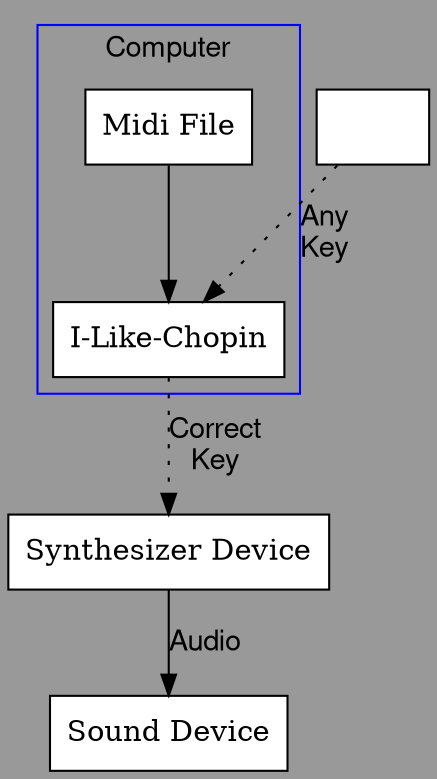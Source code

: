 digraph {
        bgcolor="#999999";
        splines=false;
        ranksep=0.5;
        fontname="Helvetica,Arial,sans-serif";
        node[shape=box, color=black, style=filled, fillcolor=white];
        edge [fontname="Helvetica,Arial,sans-serif", color=black];

        subgraph cluster_0 {
                label = "Computer";
                color=blue;
                MIDIFILE [label="Midi File"];
                ILC [label="I-Like-Chopin"];

        }

        MIDIFILE -> ILC
        ILC -> SYNTH:n [label="Correct\lKey",labeljust=l,style="dotted"];

        KEYBOARD[label="", image="Pianos_keyboard.png"];
        SYNTH [label="Synthesizer Device\n"];
        SOUNDEVICE[label="Sound Device"];

        KEYBOARD -> ILC [label="Any\rKey",style="dotted"];
        SYNTH -> SOUNDEVICE [label="Audio"];
}
